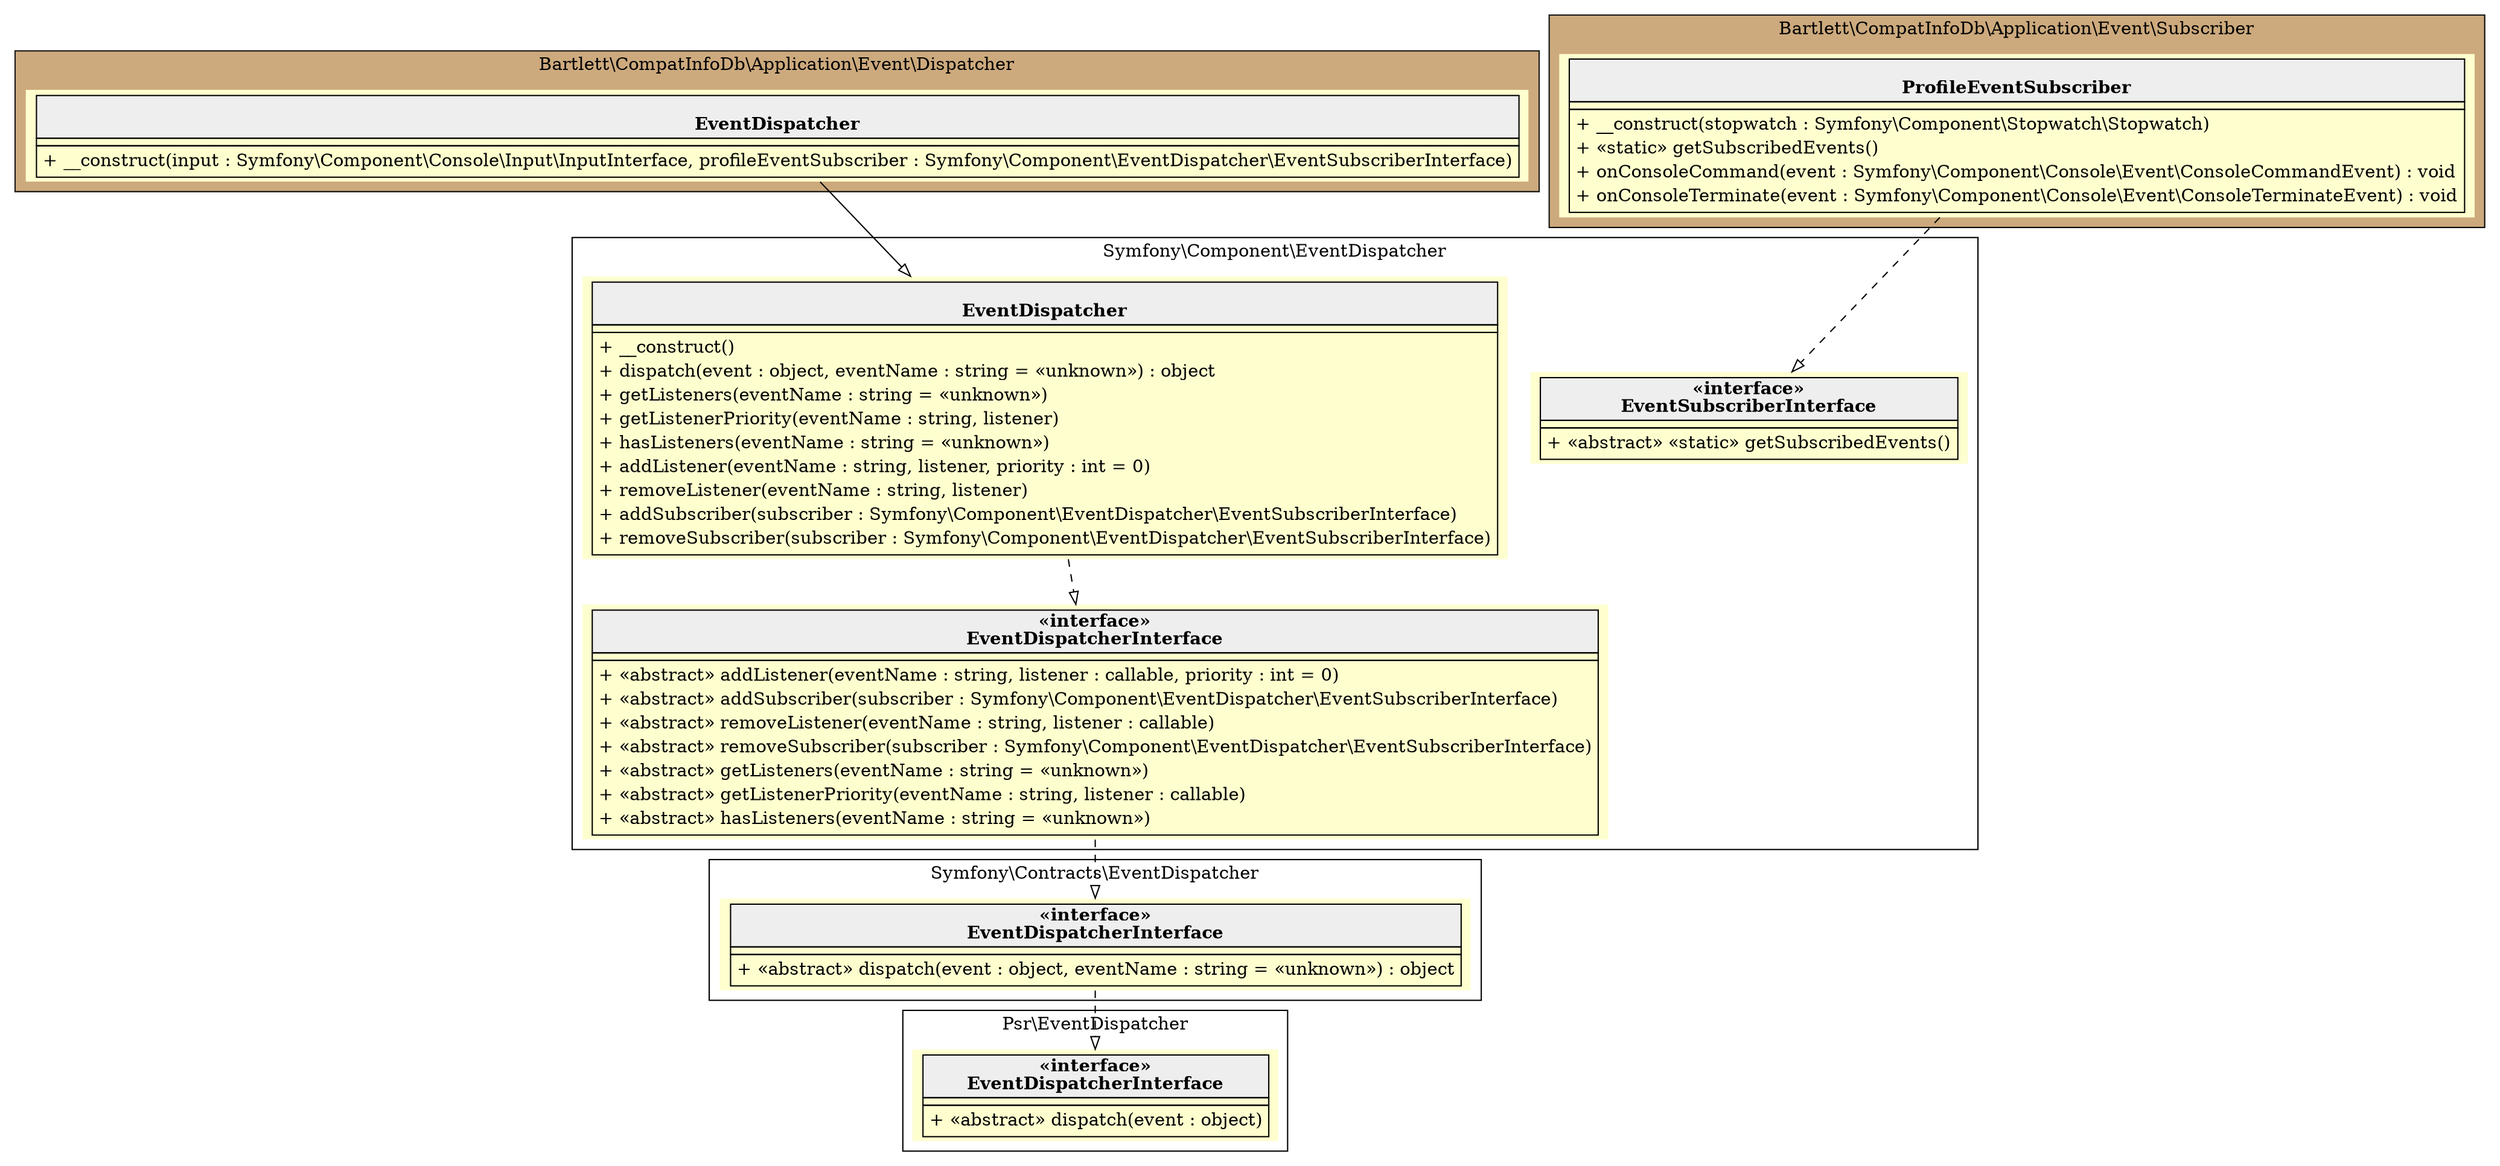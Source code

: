 digraph {
  graph [rankdir="TB" bgcolor="transparent"]
  node [fillcolor="#FEFECE" style="filled"]
  subgraph cluster_0 {
    graph [bgcolor="burlywood3"]
    label = "Bartlett\\CompatInfoDb\\Application\\Event\\Dispatcher"
    "Bartlett\\CompatInfoDb\\Application\\Event\\Dispatcher\\EventDispatcher" [shape="none" label=<
<table cellspacing="0" border="0" cellborder="1">
    <tr><td bgcolor="#eeeeee"><b><br/>EventDispatcher</b></td></tr>
    <tr><td></td></tr>
    <tr><td><table border="0" cellspacing="0" cellpadding="2">
    <tr><td align="left">+ __construct(input : Symfony\\Component\\Console\\Input\\InputInterface, profileEventSubscriber : Symfony\\Component\\EventDispatcher\\EventSubscriberInterface)</td></tr>
</table></td></tr>
</table>>]
  }
  subgraph cluster_1 {
    label = "Symfony\\Component\\EventDispatcher"
    "Symfony\\Component\\EventDispatcher\\EventDispatcher" [shape="none" label=<
<table cellspacing="0" border="0" cellborder="1">
    <tr><td bgcolor="#eeeeee"><b><br/>EventDispatcher</b></td></tr>
    <tr><td></td></tr>
    <tr><td><table border="0" cellspacing="0" cellpadding="2">
    <tr><td align="left">+ __construct()</td></tr>
    <tr><td align="left">+ dispatch(event : object, eventName : string = «unknown») : object</td></tr>
    <tr><td align="left">+ getListeners(eventName : string = «unknown»)</td></tr>
    <tr><td align="left">+ getListenerPriority(eventName : string, listener)</td></tr>
    <tr><td align="left">+ hasListeners(eventName : string = «unknown»)</td></tr>
    <tr><td align="left">+ addListener(eventName : string, listener, priority : int = 0)</td></tr>
    <tr><td align="left">+ removeListener(eventName : string, listener)</td></tr>
    <tr><td align="left">+ addSubscriber(subscriber : Symfony\\Component\\EventDispatcher\\EventSubscriberInterface)</td></tr>
    <tr><td align="left">+ removeSubscriber(subscriber : Symfony\\Component\\EventDispatcher\\EventSubscriberInterface)</td></tr>
</table></td></tr>
</table>>]
    "Symfony\\Component\\EventDispatcher\\EventDispatcherInterface" [shape="none" label=<
<table cellspacing="0" border="0" cellborder="1">
    <tr><td bgcolor="#eeeeee"><b>«interface»<br/>EventDispatcherInterface</b></td></tr>
    <tr><td></td></tr>
    <tr><td><table border="0" cellspacing="0" cellpadding="2">
    <tr><td align="left">+ «abstract» addListener(eventName : string, listener : callable, priority : int = 0)</td></tr>
    <tr><td align="left">+ «abstract» addSubscriber(subscriber : Symfony\\Component\\EventDispatcher\\EventSubscriberInterface)</td></tr>
    <tr><td align="left">+ «abstract» removeListener(eventName : string, listener : callable)</td></tr>
    <tr><td align="left">+ «abstract» removeSubscriber(subscriber : Symfony\\Component\\EventDispatcher\\EventSubscriberInterface)</td></tr>
    <tr><td align="left">+ «abstract» getListeners(eventName : string = «unknown»)</td></tr>
    <tr><td align="left">+ «abstract» getListenerPriority(eventName : string, listener : callable)</td></tr>
    <tr><td align="left">+ «abstract» hasListeners(eventName : string = «unknown»)</td></tr>
</table></td></tr>
</table>>]
    "Symfony\\Component\\EventDispatcher\\EventSubscriberInterface" [shape="none" label=<
<table cellspacing="0" border="0" cellborder="1">
    <tr><td bgcolor="#eeeeee"><b>«interface»<br/>EventSubscriberInterface</b></td></tr>
    <tr><td></td></tr>
    <tr><td><table border="0" cellspacing="0" cellpadding="2">
    <tr><td align="left">+ «abstract» «static» getSubscribedEvents()</td></tr>
</table></td></tr>
</table>>]
  }
  subgraph cluster_2 {
    label = "Symfony\\Contracts\\EventDispatcher"
    "Symfony\\Contracts\\EventDispatcher\\EventDispatcherInterface" [shape="none" label=<
<table cellspacing="0" border="0" cellborder="1">
    <tr><td bgcolor="#eeeeee"><b>«interface»<br/>EventDispatcherInterface</b></td></tr>
    <tr><td></td></tr>
    <tr><td><table border="0" cellspacing="0" cellpadding="2">
    <tr><td align="left">+ «abstract» dispatch(event : object, eventName : string = «unknown») : object</td></tr>
</table></td></tr>
</table>>]
  }
  subgraph cluster_3 {
    label = "Psr\\EventDispatcher"
    "Psr\\EventDispatcher\\EventDispatcherInterface" [shape="none" label=<
<table cellspacing="0" border="0" cellborder="1">
    <tr><td bgcolor="#eeeeee"><b>«interface»<br/>EventDispatcherInterface</b></td></tr>
    <tr><td></td></tr>
    <tr><td><table border="0" cellspacing="0" cellpadding="2">
    <tr><td align="left">+ «abstract» dispatch(event : object)</td></tr>
</table></td></tr>
</table>>]
  }
  subgraph cluster_4 {
    graph [bgcolor="burlywood3"]
    label = "Bartlett\\CompatInfoDb\\Application\\Event\\Subscriber"
    "Bartlett\\CompatInfoDb\\Application\\Event\\Subscriber\\ProfileEventSubscriber" [shape="none" label=<
<table cellspacing="0" border="0" cellborder="1">
    <tr><td bgcolor="#eeeeee"><b><br/>ProfileEventSubscriber</b></td></tr>
    <tr><td></td></tr>
    <tr><td><table border="0" cellspacing="0" cellpadding="2">
    <tr><td align="left">+ __construct(stopwatch : Symfony\\Component\\Stopwatch\\Stopwatch)</td></tr>
    <tr><td align="left">+ «static» getSubscribedEvents()</td></tr>
    <tr><td align="left">+ onConsoleCommand(event : Symfony\\Component\\Console\\Event\\ConsoleCommandEvent) : void</td></tr>
    <tr><td align="left">+ onConsoleTerminate(event : Symfony\\Component\\Console\\Event\\ConsoleTerminateEvent) : void</td></tr>
</table></td></tr>
</table>>]
  }
  "Symfony\\Contracts\\EventDispatcher\\EventDispatcherInterface" -> "Psr\\EventDispatcher\\EventDispatcherInterface" [arrowhead="empty" style="dashed"]
  "Symfony\\Component\\EventDispatcher\\EventDispatcherInterface" -> "Symfony\\Contracts\\EventDispatcher\\EventDispatcherInterface" [arrowhead="empty" style="dashed"]
  "Symfony\\Component\\EventDispatcher\\EventDispatcher" -> "Symfony\\Component\\EventDispatcher\\EventDispatcherInterface" [arrowhead="empty" style="dashed"]
  "Bartlett\\CompatInfoDb\\Application\\Event\\Dispatcher\\EventDispatcher" -> "Symfony\\Component\\EventDispatcher\\EventDispatcher" [arrowhead="empty" style="filled"]
  "Bartlett\\CompatInfoDb\\Application\\Event\\Subscriber\\ProfileEventSubscriber" -> "Symfony\\Component\\EventDispatcher\\EventSubscriberInterface" [arrowhead="empty" style="dashed"]
}
